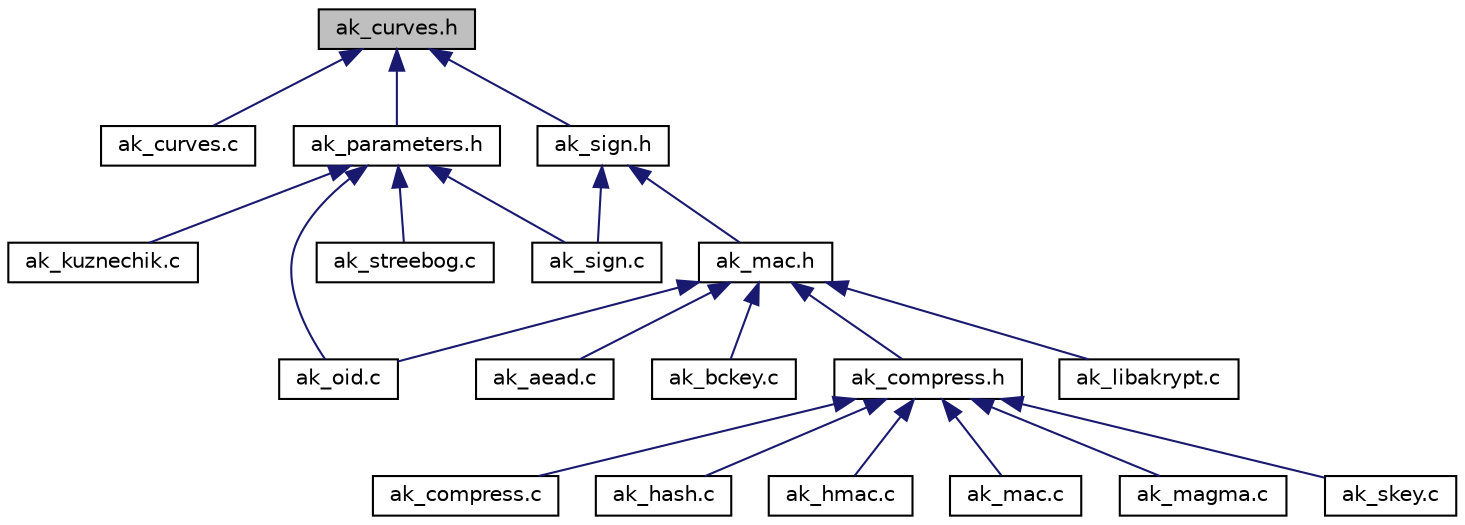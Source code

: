 digraph "ak_curves.h"
{
  edge [fontname="Helvetica",fontsize="10",labelfontname="Helvetica",labelfontsize="10"];
  node [fontname="Helvetica",fontsize="10",shape=record];
  Node1 [label="ak_curves.h",height=0.2,width=0.4,color="black", fillcolor="grey75", style="filled", fontcolor="black"];
  Node1 -> Node2 [dir="back",color="midnightblue",fontsize="10",style="solid",fontname="Helvetica"];
  Node2 [label="ak_curves.c",height=0.2,width=0.4,color="black", fillcolor="white", style="filled",URL="$ak__curves_8c.html"];
  Node1 -> Node3 [dir="back",color="midnightblue",fontsize="10",style="solid",fontname="Helvetica"];
  Node3 [label="ak_parameters.h",height=0.2,width=0.4,color="black", fillcolor="white", style="filled",URL="$ak__parameters_8h.html"];
  Node3 -> Node4 [dir="back",color="midnightblue",fontsize="10",style="solid",fontname="Helvetica"];
  Node4 [label="ak_kuznechik.c",height=0.2,width=0.4,color="black", fillcolor="white", style="filled",URL="$ak__kuznechik_8c.html"];
  Node3 -> Node5 [dir="back",color="midnightblue",fontsize="10",style="solid",fontname="Helvetica"];
  Node5 [label="ak_oid.c",height=0.2,width=0.4,color="black", fillcolor="white", style="filled",URL="$ak__oid_8c.html"];
  Node3 -> Node6 [dir="back",color="midnightblue",fontsize="10",style="solid",fontname="Helvetica"];
  Node6 [label="ak_sign.c",height=0.2,width=0.4,color="black", fillcolor="white", style="filled",URL="$ak__sign_8c.html"];
  Node3 -> Node7 [dir="back",color="midnightblue",fontsize="10",style="solid",fontname="Helvetica"];
  Node7 [label="ak_streebog.c",height=0.2,width=0.4,color="black", fillcolor="white", style="filled",URL="$ak__streebog_8c.html"];
  Node1 -> Node8 [dir="back",color="midnightblue",fontsize="10",style="solid",fontname="Helvetica"];
  Node8 [label="ak_sign.h",height=0.2,width=0.4,color="black", fillcolor="white", style="filled",URL="$ak__sign_8h.html"];
  Node8 -> Node9 [dir="back",color="midnightblue",fontsize="10",style="solid",fontname="Helvetica"];
  Node9 [label="ak_mac.h",height=0.2,width=0.4,color="black", fillcolor="white", style="filled",URL="$ak__mac_8h.html"];
  Node9 -> Node10 [dir="back",color="midnightblue",fontsize="10",style="solid",fontname="Helvetica"];
  Node10 [label="ak_aead.c",height=0.2,width=0.4,color="black", fillcolor="white", style="filled",URL="$ak__aead_8c.html"];
  Node9 -> Node11 [dir="back",color="midnightblue",fontsize="10",style="solid",fontname="Helvetica"];
  Node11 [label="ak_bckey.c",height=0.2,width=0.4,color="black", fillcolor="white", style="filled",URL="$ak__bckey_8c.html"];
  Node9 -> Node12 [dir="back",color="midnightblue",fontsize="10",style="solid",fontname="Helvetica"];
  Node12 [label="ak_compress.h",height=0.2,width=0.4,color="black", fillcolor="white", style="filled",URL="$ak__compress_8h.html"];
  Node12 -> Node13 [dir="back",color="midnightblue",fontsize="10",style="solid",fontname="Helvetica"];
  Node13 [label="ak_compress.c",height=0.2,width=0.4,color="black", fillcolor="white", style="filled",URL="$ak__compress_8c.html"];
  Node12 -> Node14 [dir="back",color="midnightblue",fontsize="10",style="solid",fontname="Helvetica"];
  Node14 [label="ak_hash.c",height=0.2,width=0.4,color="black", fillcolor="white", style="filled",URL="$ak__hash_8c.html"];
  Node12 -> Node15 [dir="back",color="midnightblue",fontsize="10",style="solid",fontname="Helvetica"];
  Node15 [label="ak_hmac.c",height=0.2,width=0.4,color="black", fillcolor="white", style="filled",URL="$ak__hmac_8c.html"];
  Node12 -> Node16 [dir="back",color="midnightblue",fontsize="10",style="solid",fontname="Helvetica"];
  Node16 [label="ak_mac.c",height=0.2,width=0.4,color="black", fillcolor="white", style="filled",URL="$ak__mac_8c.html"];
  Node12 -> Node17 [dir="back",color="midnightblue",fontsize="10",style="solid",fontname="Helvetica"];
  Node17 [label="ak_magma.c",height=0.2,width=0.4,color="black", fillcolor="white", style="filled",URL="$ak__magma_8c.html"];
  Node12 -> Node18 [dir="back",color="midnightblue",fontsize="10",style="solid",fontname="Helvetica"];
  Node18 [label="ak_skey.c",height=0.2,width=0.4,color="black", fillcolor="white", style="filled",URL="$ak__skey_8c.html"];
  Node9 -> Node19 [dir="back",color="midnightblue",fontsize="10",style="solid",fontname="Helvetica"];
  Node19 [label="ak_libakrypt.c",height=0.2,width=0.4,color="black", fillcolor="white", style="filled",URL="$ak__libakrypt_8c.html"];
  Node9 -> Node5 [dir="back",color="midnightblue",fontsize="10",style="solid",fontname="Helvetica"];
  Node8 -> Node6 [dir="back",color="midnightblue",fontsize="10",style="solid",fontname="Helvetica"];
}
